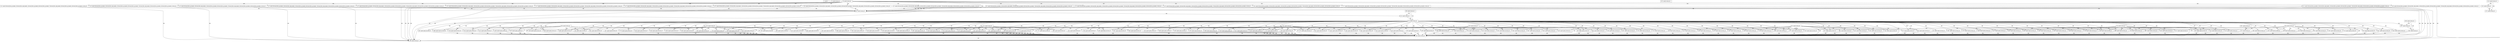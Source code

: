digraph G {
  "1: match () ...
" [shape=box, ];
  "72: match (event_id) ...
" [shape=box, ];
  "78: match (event_id) ...
" [shape=box, ];
  "97: match (forward_flow_ip_header_2,forward_flow_udp_header_1,forward_flow_ip_header_6,forward_flow_ip_header_7,forward_flow_udp_header_0,forward_flow_ip_header_4,forward_flow_ip_header_5,event_id) ...
" [
  shape=box, ];
  "102: match (forward_flow_ip_header_2,forward_flow_udp_header_1,forward_flow_ip_header_6,forward_flow_ip_header_7,forward_flow_udp_header_0,forward_flow_ip_header_4,forward_flow_ip_header_5,event_id) ...
" [
  shape=box, ];
  "107: match (forward_flow_ip_header_2,forward_flow_udp_header_1,forward_flow_ip_header_6,forward_flow_ip_header_7,forward_flow_udp_header_0,forward_flow_ip_header_4,forward_flow_ip_header_5,event_id) ...
" [
  shape=box, ];
  "112: match (forward_flow_ip_header_2,forward_flow_udp_header_1,forward_flow_ip_header_6,forward_flow_ip_header_7,forward_flow_udp_header_0,forward_flow_ip_header_4,forward_flow_ip_header_5,event_id) ...
" [
  shape=box, ];
  "117: match (forward_flow_ip_header_2,forward_flow_udp_header_1,forward_flow_ip_header_6,forward_flow_ip_header_7,forward_flow_udp_header_0,forward_flow_ip_header_4,forward_flow_ip_header_5,event_id) ...
" [
  shape=box, ];
  "122: match (forward_flow_ip_header_2,forward_flow_udp_header_1,forward_flow_ip_header_6,forward_flow_ip_header_7,forward_flow_udp_header_0,forward_flow_ip_header_4,forward_flow_ip_header_5,event_id) ...
" [
  shape=box, ];
  "127: match (forward_flow_ip_header_2,forward_flow_udp_header_1,forward_flow_ip_header_6,forward_flow_ip_header_7,forward_flow_udp_header_0,forward_flow_ip_header_4,forward_flow_ip_header_5,event_id) ...
" [
  shape=box, ];
  "132: match (forward_flow_ip_header_2,forward_flow_udp_header_1,forward_flow_ip_header_6,forward_flow_ip_header_7,forward_flow_udp_header_0,forward_flow_ip_header_4,forward_flow_ip_header_5,event_id) ...
" [
  shape=box, ];
  "137: match (forward_flow_ip_header_2,forward_flow_udp_header_1,forward_flow_ip_header_6,forward_flow_ip_header_7,forward_flow_udp_header_0,forward_flow_ip_header_4,forward_flow_ip_header_5,event_id) ...
" [
  shape=box, ];
  "142: match (forward_flow_ip_header_2,forward_flow_udp_header_1,forward_flow_ip_header_6,forward_flow_ip_header_7,forward_flow_udp_header_0,forward_flow_ip_header_4,forward_flow_ip_header_5,event_id) ...
" [
  shape=box, ];
  "147: match (forward_flow_ip_header_2,forward_flow_udp_header_1,forward_flow_ip_header_6,forward_flow_ip_header_7,forward_flow_udp_header_0,forward_flow_ip_header_4,forward_flow_ip_header_5,event_id) ...
" [
  shape=box, ];
  "152: match (forward_flow_ip_header_2,forward_flow_udp_header_1,forward_flow_ip_header_6,forward_flow_ip_header_7,forward_flow_udp_header_0,forward_flow_ip_header_4,forward_flow_ip_header_5,event_id) ...
" [
  shape=box, ];
  "157: match (forward_flow_ip_header_2,forward_flow_udp_header_1,forward_flow_ip_header_6,forward_flow_ip_header_7,forward_flow_udp_header_0,forward_flow_ip_header_4,forward_flow_ip_header_5,event_id) ...
" [
  shape=box, ];
  "162: match (forward_flow_ip_header_2,forward_flow_udp_header_1,forward_flow_ip_header_6,forward_flow_ip_header_7,forward_flow_udp_header_0,forward_flow_ip_header_4,forward_flow_ip_header_5,event_id) ...
" [
  shape=box, ];
  "167: match (forward_flow_ip_header_2,forward_flow_udp_header_1,forward_flow_ip_header_6,forward_flow_ip_header_7,forward_flow_udp_header_0,forward_flow_ip_header_4,forward_flow_ip_header_5,event_id) ...
" [
  shape=box, ];
  "172: match (forward_flow_ip_header_2,forward_flow_udp_header_1,forward_flow_ip_header_6,forward_flow_ip_header_7,forward_flow_udp_header_0,forward_flow_ip_header_4,forward_flow_ip_header_5,event_id) ...
" [
  shape=box, ];
  "177: match (forward_flow_ip_header_2,forward_flow_udp_header_1,forward_flow_ip_header_6,forward_flow_ip_header_7,forward_flow_udp_header_0,forward_flow_ip_header_4,forward_flow_ip_header_5,event_id) ...
" [
  shape=box, ];
  "182: match (forward_flow_ip_header_2,forward_flow_udp_header_1,forward_flow_ip_header_6,forward_flow_ip_header_7,forward_flow_udp_header_0,forward_flow_ip_header_4,forward_flow_ip_header_5,event_id) ...
" [
  shape=box, ];
  "189: match (event_id) ...
" [shape=box, ];
  "192: match (event_id) ...
" [shape=box, ];
  "213: match (event_id) ...
" [shape=box, ];
  "219: match (event_id) ...
" [shape=box, ];
  "226: match (event_id) ...
" [shape=box, ];
  "232: match (event_id) ...
" [shape=box, ];
  "239: match (event_id) ...
" [shape=box, ];
  "246: match (event_id) ...
" [shape=box, ];
  "253: match (event_id) ...
" [shape=box, ];
  "260: match (event_id) ...
" [shape=box, ];
  "267: match (event_id) ...
" [shape=box, ];
  "274: match (event_id) ...
" [shape=box, ];
  "282: match (path_id,event_id) ...
" [shape=box, ];
  "287: match (path_id,event_id) ...
" [shape=box, ];
  "293: match (path_id,event_id) ...
" [shape=box, ];
  "299: match (path_id,event_id) ...
" [shape=box, ];
  "305: match (path_id,event_id) ...
" [shape=box, ];
  "311: match (path_id,event_id) ...
" [shape=box, ];
  "317: match (path_id,event_id) ...
" [shape=box, ];
  "323: match (path_id,event_id) ...
" [shape=box, ];
  "329: match (path_id,event_id) ...
" [shape=box, ];
  "334: match (path_id,event_id) ...
" [shape=box, ];
  "340: match (path_id,event_id) ...
" [shape=box, ];
  "346: match (path_id,event_id) ...
" [shape=box, ];
  "352: match (path_id,event_id) ...
" [shape=box, ];
  "358: match (path_id,event_id) ...
" [shape=box, ];
  "364: match (path_id,event_id) ...
" [shape=box, ];
  "370: match (path_id,event_id) ...
" [shape=box, ];
  "376: match (path_id,event_id) ...
" [shape=box, ];
  "381: match (path_id,event_id) ...
" [shape=box, ];
  "387: match (path_id,event_id) ...
" [shape=box, ];
  "393: match (path_id,event_id) ...
" [shape=box, ];
  "399: match (path_id,event_id) ...
" [shape=box, ];
  "405: match (path_id,event_id) ...
" [shape=box, ];
  "411: match (path_id,event_id) ...
" [shape=box, ];
  "417: match (path_id,event_id) ...
" [shape=box, ];
  "423: match (path_id,event_id) ...
" [shape=box, ];
  "428: match (path_id,event_id) ...
" [shape=box, ];
  "434: match (path_id,event_id) ...
" [shape=box, ];
  "440: match (path_id,event_id) ...
" [shape=box, ];
  "446: match (path_id,event_id) ...
" [shape=box, ];
  "452: match (path_id,event_id) ...
" [shape=box, ];
  "458: match (path_id,event_id) ...
" [shape=box, ];
  "464: match (path_id,event_id) ...
" [shape=box, ];
  "470: match (path_id,event_id) ...
" [shape=box, ];
  "475: match (path_id,event_id) ...
" [shape=box, ];
  "481: match (path_id,event_id) ...
" [shape=box, ];
  "487: match (path_id,event_id) ...
" [shape=box, ];
  "493: match (path_id,event_id) ...
" [shape=box, ];
  "499: match (path_id,event_id) ...
" [shape=box, ];
  "505: match (path_id,event_id) ...
" [shape=box, ];
  "511: match (path_id,event_id) ...
" [shape=box, ];
  "517: match (path_id,event_id) ...
" [shape=box, ];
  "522: match (path_id,event_id) ...
" [shape=box, ];
  "528: match (path_id,event_id) ...
" [shape=box, ];
  "534: match (path_id,event_id) ...
" [shape=box, ];
  "540: match (path_id,event_id) ...
" [shape=box, ];
  "546: match (path_id,event_id) ...
" [shape=box, ];
  "552: match (path_id,event_id) ...
" [shape=box, ];
  "558: match (path_id,event_id) ...
" [shape=box, ];
  "564: match (path_id,event_id) ...
" [shape=box, ];
  "569: match (path_id,event_id) ...
" [shape=box, ];
  "575: match (path_id,event_id) ...
" [shape=box, ];
  "581: match (path_id,event_id) ...
" [shape=box, ];
  "587: match (path_id,event_id) ...
" [shape=box, ];
  "593: match (path_id,event_id) ...
" [shape=box, ];
  "599: match (path_id,event_id) ...
" [shape=box, ];
  "605: match (path_id,event_id) ...
" [shape=box, ];
  "611: match (path_id,event_id) ...
" [shape=box, ];
  "616: match (path_id,event_id) ...
" [shape=box, ];
  "622: match (path_id,event_id) ...
" [shape=box, ];
  "628: match (path_id,event_id) ...
" [shape=box, ];
  "634: match (path_id,event_id) ...
" [shape=box, ];
  "640: match (path_id,event_id) ...
" [shape=box, ];
  "646: match (path_id,event_id) ...
" [shape=box, ];
  "652: match (path_id,event_id) ...
" [shape=box, ];
  "658: match (path_id,event_id) ...
" [shape=box, ];
  "663: match (path_id,event_id) ...
" [shape=box, ];
  "669: match (path_id,event_id) ...
" [shape=box, ];
  "675: match (path_id,event_id) ...
" [shape=box, ];
  "681: match (path_id,event_id) ...
" [shape=box, ];
  "687: match (path_id,event_id) ...
" [shape=box, ];
  "693: match (path_id,event_id) ...
" [shape=box, ];
  "699: match (path_id,event_id) ...
" [shape=box, ];
  "705: match (path_id,event_id) ...
" [shape=box, ];
  "710: match (path_id,event_id) ...
" [shape=box, ];
  "716: match (path_id,event_id) ...
" [shape=box, ];
  "722: match (path_id,event_id) ...
" [shape=box, ];
  "728: match (path_id,event_id) ...
" [shape=box, ];
  "734: match (path_id,event_id) ...
" [shape=box, ];
  "740: match (path_id,event_id) ...
" [shape=box, ];
  "746: match (path_id,event_id) ...
" [shape=box, ];
  "752: match (path_id,event_id) ...
" [shape=box, ];
  "757: match (path_id,event_id) ...
" [shape=box, ];
  "763: match (path_id,event_id) ...
" [shape=box, ];
  "769: match (path_id,event_id) ...
" [shape=box, ];
  "775: match (path_id,event_id) ...
" [shape=box, ];
  "781: match (path_id,event_id) ...
" [shape=box, ];
  "787: match (path_id,event_id) ...
" [shape=box, ];
  "793: match (path_id,event_id) ...
" [shape=box, ];
  "799: match (path_id,event_id) ...
" [shape=box, ];
  "804: match (path_id,event_id) ...
" [shape=box, ];
  "810: match (path_id,event_id) ...
" [shape=box, ];
  "816: match (path_id,event_id) ...
" [shape=box, ];
  "822: match (path_id,event_id) ...
" [shape=box, ];
  "828: match (path_id,event_id) ...
" [shape=box, ];
  "834: match (path_id,event_id) ...
" [shape=box, ];
  "840: match (path_id,event_id) ...
" [shape=box, ];
  "846: match (path_id,event_id) ...
" [shape=box, ];
  "851: match (path_id,event_id) ...
" [shape=box, ];
  "857: match (path_id,event_id) ...
" [shape=box, ];
  "863: match (path_id,event_id) ...
" [shape=box, ];
  "869: match (path_id,event_id) ...
" [shape=box, ];
  "875: match (path_id,event_id) ...
" [shape=box, ];
  "881: match (path_id,event_id) ...
" [shape=box, ];
  "887: match (path_id,event_id) ...
" [shape=box, ];
  "893: match (path_id,event_id) ...
" [shape=box, ];
  "898: match (path_id,event_id) ...
" [shape=box, ];
  "904: match (path_id,event_id) ...
" [shape=box, ];
  "910: match (path_id,event_id) ...
" [shape=box, ];
  "916: match (path_id,event_id) ...
" [shape=box, ];
  "922: match (path_id,event_id) ...
" [shape=box, ];
  "928: match (path_id,event_id) ...
" [shape=box, ];
  "934: match (path_id,event_id) ...
" [shape=box, ];
  "940: match (path_id,event_id) ...
" [shape=box, ];
  "945: match (path_id,event_id) ...
" [shape=box, ];
  "951: match (path_id,event_id) ...
" [shape=box, ];
  "957: match (path_id,event_id) ...
" [shape=box, ];
  "963: match (path_id,event_id) ...
" [shape=box, ];
  "969: match (path_id,event_id) ...
" [shape=box, ];
  "975: match (path_id,event_id) ...
" [shape=box, ];
  "981: match (path_id,event_id) ...
" [shape=box, ];
  "987: match (path_id,event_id) ...
" [shape=box, ];
  "992: match (path_id,event_id) ...
" [shape=box, ];
  "998: match (path_id,event_id) ...
" [shape=box, ];
  "1004: match (path_id,event_id) ...
" [shape=box, ];
  "1010: match (path_id,event_id) ...
" [shape=box, ];
  "1016: match (path_id,event_id) ...
" [shape=box, ];
  "1022: match (path_id,event_id) ...
" [shape=box, ];
  "1028: match (path_id,event_id) ...
" [shape=box, ];
  "1036: match (event_id) ...
" [shape=box, ];
  "1057: match (event_id) ...
" [shape=box, ];
  "1062: match (event_id) ...
" [shape=box, ];
  "1067: match (event_id) ...
" [shape=box, ];
  "1073: match (event_id) ...
" [shape=box, ];
  "1075: match (event_id) ...
" [shape=box, ];
  "1168: match (event_id) ...
" [shape=box, ];
  "1209: match (event_id) ...
" [shape=box, ];
  "1213: match (event_id) ...
" [shape=box, ];
  "1232: match (event_id) ...
" [shape=box, ];
  "1272: match (event_id) ...
" [shape=box, ];
  
  
  "78: match (event_id) ...
" -> "97: match (forward_flow_ip_header_2,forward_flow_udp_header_1,forward_flow_ip_header_6,forward_flow_ip_header_7,forward_flow_udp_header_0,forward_flow_ip_header_4,forward_flow_ip_header_5,event_id) ...
" [
  label="WW", ];
  "78: match (event_id) ...
" -> "102: match (forward_flow_ip_header_2,forward_flow_udp_header_1,forward_flow_ip_header_6,forward_flow_ip_header_7,forward_flow_udp_header_0,forward_flow_ip_header_4,forward_flow_ip_header_5,event_id) ...
" [
  label="WW", ];
  "78: match (event_id) ...
" -> "107: match (forward_flow_ip_header_2,forward_flow_udp_header_1,forward_flow_ip_header_6,forward_flow_ip_header_7,forward_flow_udp_header_0,forward_flow_ip_header_4,forward_flow_ip_header_5,event_id) ...
" [
  label="WW", ];
  "78: match (event_id) ...
" -> "112: match (forward_flow_ip_header_2,forward_flow_udp_header_1,forward_flow_ip_header_6,forward_flow_ip_header_7,forward_flow_udp_header_0,forward_flow_ip_header_4,forward_flow_ip_header_5,event_id) ...
" [
  label="WW", ];
  "78: match (event_id) ...
" -> "117: match (forward_flow_ip_header_2,forward_flow_udp_header_1,forward_flow_ip_header_6,forward_flow_ip_header_7,forward_flow_udp_header_0,forward_flow_ip_header_4,forward_flow_ip_header_5,event_id) ...
" [
  label="WW", ];
  "78: match (event_id) ...
" -> "122: match (forward_flow_ip_header_2,forward_flow_udp_header_1,forward_flow_ip_header_6,forward_flow_ip_header_7,forward_flow_udp_header_0,forward_flow_ip_header_4,forward_flow_ip_header_5,event_id) ...
" [
  label="WW", ];
  "78: match (event_id) ...
" -> "127: match (forward_flow_ip_header_2,forward_flow_udp_header_1,forward_flow_ip_header_6,forward_flow_ip_header_7,forward_flow_udp_header_0,forward_flow_ip_header_4,forward_flow_ip_header_5,event_id) ...
" [
  label="WW", ];
  "78: match (event_id) ...
" -> "132: match (forward_flow_ip_header_2,forward_flow_udp_header_1,forward_flow_ip_header_6,forward_flow_ip_header_7,forward_flow_udp_header_0,forward_flow_ip_header_4,forward_flow_ip_header_5,event_id) ...
" [
  label="WW", ];
  "78: match (event_id) ...
" -> "137: match (forward_flow_ip_header_2,forward_flow_udp_header_1,forward_flow_ip_header_6,forward_flow_ip_header_7,forward_flow_udp_header_0,forward_flow_ip_header_4,forward_flow_ip_header_5,event_id) ...
" [
  label="WW", ];
  "78: match (event_id) ...
" -> "142: match (forward_flow_ip_header_2,forward_flow_udp_header_1,forward_flow_ip_header_6,forward_flow_ip_header_7,forward_flow_udp_header_0,forward_flow_ip_header_4,forward_flow_ip_header_5,event_id) ...
" [
  label="WW", ];
  "78: match (event_id) ...
" -> "147: match (forward_flow_ip_header_2,forward_flow_udp_header_1,forward_flow_ip_header_6,forward_flow_ip_header_7,forward_flow_udp_header_0,forward_flow_ip_header_4,forward_flow_ip_header_5,event_id) ...
" [
  label="WW", ];
  "78: match (event_id) ...
" -> "152: match (forward_flow_ip_header_2,forward_flow_udp_header_1,forward_flow_ip_header_6,forward_flow_ip_header_7,forward_flow_udp_header_0,forward_flow_ip_header_4,forward_flow_ip_header_5,event_id) ...
" [
  label="WW", ];
  "78: match (event_id) ...
" -> "157: match (forward_flow_ip_header_2,forward_flow_udp_header_1,forward_flow_ip_header_6,forward_flow_ip_header_7,forward_flow_udp_header_0,forward_flow_ip_header_4,forward_flow_ip_header_5,event_id) ...
" [
  label="WW", ];
  "78: match (event_id) ...
" -> "162: match (forward_flow_ip_header_2,forward_flow_udp_header_1,forward_flow_ip_header_6,forward_flow_ip_header_7,forward_flow_udp_header_0,forward_flow_ip_header_4,forward_flow_ip_header_5,event_id) ...
" [
  label="WW", ];
  "78: match (event_id) ...
" -> "167: match (forward_flow_ip_header_2,forward_flow_udp_header_1,forward_flow_ip_header_6,forward_flow_ip_header_7,forward_flow_udp_header_0,forward_flow_ip_header_4,forward_flow_ip_header_5,event_id) ...
" [
  label="WW", ];
  "78: match (event_id) ...
" -> "172: match (forward_flow_ip_header_2,forward_flow_udp_header_1,forward_flow_ip_header_6,forward_flow_ip_header_7,forward_flow_udp_header_0,forward_flow_ip_header_4,forward_flow_ip_header_5,event_id) ...
" [
  label="WW", ];
  "78: match (event_id) ...
" -> "177: match (forward_flow_ip_header_2,forward_flow_udp_header_1,forward_flow_ip_header_6,forward_flow_ip_header_7,forward_flow_udp_header_0,forward_flow_ip_header_4,forward_flow_ip_header_5,event_id) ...
" [
  label="WW", ];
  "78: match (event_id) ...
" -> "182: match (forward_flow_ip_header_2,forward_flow_udp_header_1,forward_flow_ip_header_6,forward_flow_ip_header_7,forward_flow_udp_header_0,forward_flow_ip_header_4,forward_flow_ip_header_5,event_id) ...
" [
  label="WW", ];
  "78: match (event_id) ...
" -> "192: match (event_id) ...
" [label="WR", ];
  "97: match (forward_flow_ip_header_2,forward_flow_udp_header_1,forward_flow_ip_header_6,forward_flow_ip_header_7,forward_flow_udp_header_0,forward_flow_ip_header_4,forward_flow_ip_header_5,event_id) ...
" -> "192: match (event_id) ...
" [
  label="WR", ];
  "97: match (forward_flow_ip_header_2,forward_flow_udp_header_1,forward_flow_ip_header_6,forward_flow_ip_header_7,forward_flow_udp_header_0,forward_flow_ip_header_4,forward_flow_ip_header_5,event_id) ...
" -> "1209: match (event_id) ...
" [
  label="RW", ];
  "102: match (forward_flow_ip_header_2,forward_flow_udp_header_1,forward_flow_ip_header_6,forward_flow_ip_header_7,forward_flow_udp_header_0,forward_flow_ip_header_4,forward_flow_ip_header_5,event_id) ...
" -> "192: match (event_id) ...
" [
  label="WR", ];
  "102: match (forward_flow_ip_header_2,forward_flow_udp_header_1,forward_flow_ip_header_6,forward_flow_ip_header_7,forward_flow_udp_header_0,forward_flow_ip_header_4,forward_flow_ip_header_5,event_id) ...
" -> "1209: match (event_id) ...
" [
  label="RW", ];
  "107: match (forward_flow_ip_header_2,forward_flow_udp_header_1,forward_flow_ip_header_6,forward_flow_ip_header_7,forward_flow_udp_header_0,forward_flow_ip_header_4,forward_flow_ip_header_5,event_id) ...
" -> "192: match (event_id) ...
" [
  label="WR", ];
  "107: match (forward_flow_ip_header_2,forward_flow_udp_header_1,forward_flow_ip_header_6,forward_flow_ip_header_7,forward_flow_udp_header_0,forward_flow_ip_header_4,forward_flow_ip_header_5,event_id) ...
" -> "1209: match (event_id) ...
" [
  label="RW", ];
  "112: match (forward_flow_ip_header_2,forward_flow_udp_header_1,forward_flow_ip_header_6,forward_flow_ip_header_7,forward_flow_udp_header_0,forward_flow_ip_header_4,forward_flow_ip_header_5,event_id) ...
" -> "192: match (event_id) ...
" [
  label="WR", ];
  "112: match (forward_flow_ip_header_2,forward_flow_udp_header_1,forward_flow_ip_header_6,forward_flow_ip_header_7,forward_flow_udp_header_0,forward_flow_ip_header_4,forward_flow_ip_header_5,event_id) ...
" -> "1209: match (event_id) ...
" [
  label="RW", ];
  "117: match (forward_flow_ip_header_2,forward_flow_udp_header_1,forward_flow_ip_header_6,forward_flow_ip_header_7,forward_flow_udp_header_0,forward_flow_ip_header_4,forward_flow_ip_header_5,event_id) ...
" -> "192: match (event_id) ...
" [
  label="WR", ];
  "117: match (forward_flow_ip_header_2,forward_flow_udp_header_1,forward_flow_ip_header_6,forward_flow_ip_header_7,forward_flow_udp_header_0,forward_flow_ip_header_4,forward_flow_ip_header_5,event_id) ...
" -> "1209: match (event_id) ...
" [
  label="RW", ];
  "122: match (forward_flow_ip_header_2,forward_flow_udp_header_1,forward_flow_ip_header_6,forward_flow_ip_header_7,forward_flow_udp_header_0,forward_flow_ip_header_4,forward_flow_ip_header_5,event_id) ...
" -> "192: match (event_id) ...
" [
  label="WR", ];
  "122: match (forward_flow_ip_header_2,forward_flow_udp_header_1,forward_flow_ip_header_6,forward_flow_ip_header_7,forward_flow_udp_header_0,forward_flow_ip_header_4,forward_flow_ip_header_5,event_id) ...
" -> "1209: match (event_id) ...
" [
  label="RW", ];
  "127: match (forward_flow_ip_header_2,forward_flow_udp_header_1,forward_flow_ip_header_6,forward_flow_ip_header_7,forward_flow_udp_header_0,forward_flow_ip_header_4,forward_flow_ip_header_5,event_id) ...
" -> "192: match (event_id) ...
" [
  label="WR", ];
  "127: match (forward_flow_ip_header_2,forward_flow_udp_header_1,forward_flow_ip_header_6,forward_flow_ip_header_7,forward_flow_udp_header_0,forward_flow_ip_header_4,forward_flow_ip_header_5,event_id) ...
" -> "1209: match (event_id) ...
" [
  label="RW", ];
  "132: match (forward_flow_ip_header_2,forward_flow_udp_header_1,forward_flow_ip_header_6,forward_flow_ip_header_7,forward_flow_udp_header_0,forward_flow_ip_header_4,forward_flow_ip_header_5,event_id) ...
" -> "192: match (event_id) ...
" [
  label="WR", ];
  "132: match (forward_flow_ip_header_2,forward_flow_udp_header_1,forward_flow_ip_header_6,forward_flow_ip_header_7,forward_flow_udp_header_0,forward_flow_ip_header_4,forward_flow_ip_header_5,event_id) ...
" -> "1209: match (event_id) ...
" [
  label="RW", ];
  "137: match (forward_flow_ip_header_2,forward_flow_udp_header_1,forward_flow_ip_header_6,forward_flow_ip_header_7,forward_flow_udp_header_0,forward_flow_ip_header_4,forward_flow_ip_header_5,event_id) ...
" -> "192: match (event_id) ...
" [
  label="WR", ];
  "137: match (forward_flow_ip_header_2,forward_flow_udp_header_1,forward_flow_ip_header_6,forward_flow_ip_header_7,forward_flow_udp_header_0,forward_flow_ip_header_4,forward_flow_ip_header_5,event_id) ...
" -> "1209: match (event_id) ...
" [
  label="RW", ];
  "142: match (forward_flow_ip_header_2,forward_flow_udp_header_1,forward_flow_ip_header_6,forward_flow_ip_header_7,forward_flow_udp_header_0,forward_flow_ip_header_4,forward_flow_ip_header_5,event_id) ...
" -> "192: match (event_id) ...
" [
  label="WR", ];
  "142: match (forward_flow_ip_header_2,forward_flow_udp_header_1,forward_flow_ip_header_6,forward_flow_ip_header_7,forward_flow_udp_header_0,forward_flow_ip_header_4,forward_flow_ip_header_5,event_id) ...
" -> "1209: match (event_id) ...
" [
  label="RW", ];
  "147: match (forward_flow_ip_header_2,forward_flow_udp_header_1,forward_flow_ip_header_6,forward_flow_ip_header_7,forward_flow_udp_header_0,forward_flow_ip_header_4,forward_flow_ip_header_5,event_id) ...
" -> "192: match (event_id) ...
" [
  label="WR", ];
  "147: match (forward_flow_ip_header_2,forward_flow_udp_header_1,forward_flow_ip_header_6,forward_flow_ip_header_7,forward_flow_udp_header_0,forward_flow_ip_header_4,forward_flow_ip_header_5,event_id) ...
" -> "1209: match (event_id) ...
" [
  label="RW", ];
  "152: match (forward_flow_ip_header_2,forward_flow_udp_header_1,forward_flow_ip_header_6,forward_flow_ip_header_7,forward_flow_udp_header_0,forward_flow_ip_header_4,forward_flow_ip_header_5,event_id) ...
" -> "192: match (event_id) ...
" [
  label="WR", ];
  "152: match (forward_flow_ip_header_2,forward_flow_udp_header_1,forward_flow_ip_header_6,forward_flow_ip_header_7,forward_flow_udp_header_0,forward_flow_ip_header_4,forward_flow_ip_header_5,event_id) ...
" -> "1209: match (event_id) ...
" [
  label="RW", ];
  "157: match (forward_flow_ip_header_2,forward_flow_udp_header_1,forward_flow_ip_header_6,forward_flow_ip_header_7,forward_flow_udp_header_0,forward_flow_ip_header_4,forward_flow_ip_header_5,event_id) ...
" -> "192: match (event_id) ...
" [
  label="WR", ];
  "157: match (forward_flow_ip_header_2,forward_flow_udp_header_1,forward_flow_ip_header_6,forward_flow_ip_header_7,forward_flow_udp_header_0,forward_flow_ip_header_4,forward_flow_ip_header_5,event_id) ...
" -> "1209: match (event_id) ...
" [
  label="RW", ];
  "162: match (forward_flow_ip_header_2,forward_flow_udp_header_1,forward_flow_ip_header_6,forward_flow_ip_header_7,forward_flow_udp_header_0,forward_flow_ip_header_4,forward_flow_ip_header_5,event_id) ...
" -> "192: match (event_id) ...
" [
  label="WR", ];
  "162: match (forward_flow_ip_header_2,forward_flow_udp_header_1,forward_flow_ip_header_6,forward_flow_ip_header_7,forward_flow_udp_header_0,forward_flow_ip_header_4,forward_flow_ip_header_5,event_id) ...
" -> "1209: match (event_id) ...
" [
  label="RW", ];
  "167: match (forward_flow_ip_header_2,forward_flow_udp_header_1,forward_flow_ip_header_6,forward_flow_ip_header_7,forward_flow_udp_header_0,forward_flow_ip_header_4,forward_flow_ip_header_5,event_id) ...
" -> "192: match (event_id) ...
" [
  label="WR", ];
  "167: match (forward_flow_ip_header_2,forward_flow_udp_header_1,forward_flow_ip_header_6,forward_flow_ip_header_7,forward_flow_udp_header_0,forward_flow_ip_header_4,forward_flow_ip_header_5,event_id) ...
" -> "1209: match (event_id) ...
" [
  label="RW", ];
  "172: match (forward_flow_ip_header_2,forward_flow_udp_header_1,forward_flow_ip_header_6,forward_flow_ip_header_7,forward_flow_udp_header_0,forward_flow_ip_header_4,forward_flow_ip_header_5,event_id) ...
" -> "192: match (event_id) ...
" [
  label="WR", ];
  "172: match (forward_flow_ip_header_2,forward_flow_udp_header_1,forward_flow_ip_header_6,forward_flow_ip_header_7,forward_flow_udp_header_0,forward_flow_ip_header_4,forward_flow_ip_header_5,event_id) ...
" -> "1209: match (event_id) ...
" [
  label="RW", ];
  "177: match (forward_flow_ip_header_2,forward_flow_udp_header_1,forward_flow_ip_header_6,forward_flow_ip_header_7,forward_flow_udp_header_0,forward_flow_ip_header_4,forward_flow_ip_header_5,event_id) ...
" -> "192: match (event_id) ...
" [
  label="WR", ];
  "177: match (forward_flow_ip_header_2,forward_flow_udp_header_1,forward_flow_ip_header_6,forward_flow_ip_header_7,forward_flow_udp_header_0,forward_flow_ip_header_4,forward_flow_ip_header_5,event_id) ...
" -> "1209: match (event_id) ...
" [
  label="RW", ];
  "182: match (forward_flow_ip_header_2,forward_flow_udp_header_1,forward_flow_ip_header_6,forward_flow_ip_header_7,forward_flow_udp_header_0,forward_flow_ip_header_4,forward_flow_ip_header_5,event_id) ...
" -> "192: match (event_id) ...
" [
  label="WR", ];
  "182: match (forward_flow_ip_header_2,forward_flow_udp_header_1,forward_flow_ip_header_6,forward_flow_ip_header_7,forward_flow_udp_header_0,forward_flow_ip_header_4,forward_flow_ip_header_5,event_id) ...
" -> "1209: match (event_id) ...
" [
  label="RW", ];
  "189: match (event_id) ...
" -> "213: match (event_id) ...
" [label="WW", ];
  "189: match (event_id) ...
" -> "219: match (event_id) ...
" [label="WR", ];
  "192: match (event_id) ...
" -> "213: match (event_id) ...
" [label="WR", ];
  "213: match (event_id) ...
" -> "219: match (event_id) ...
" [label="WR", ];
  "219: match (event_id) ...
" -> "282: match (path_id,event_id) ...
" [
  label="WR", ];
  "219: match (event_id) ...
" -> "287: match (path_id,event_id) ...
" [
  label="WR", ];
  "219: match (event_id) ...
" -> "293: match (path_id,event_id) ...
" [
  label="WR", ];
  "219: match (event_id) ...
" -> "299: match (path_id,event_id) ...
" [
  label="WR", ];
  "219: match (event_id) ...
" -> "305: match (path_id,event_id) ...
" [
  label="WR", ];
  "219: match (event_id) ...
" -> "311: match (path_id,event_id) ...
" [
  label="WR", ];
  "219: match (event_id) ...
" -> "317: match (path_id,event_id) ...
" [
  label="WR", ];
  "219: match (event_id) ...
" -> "323: match (path_id,event_id) ...
" [
  label="WR", ];
  "219: match (event_id) ...
" -> "329: match (path_id,event_id) ...
" [
  label="WR", ];
  "219: match (event_id) ...
" -> "334: match (path_id,event_id) ...
" [
  label="WR", ];
  "219: match (event_id) ...
" -> "340: match (path_id,event_id) ...
" [
  label="WR", ];
  "219: match (event_id) ...
" -> "346: match (path_id,event_id) ...
" [
  label="WR", ];
  "219: match (event_id) ...
" -> "352: match (path_id,event_id) ...
" [
  label="WR", ];
  "219: match (event_id) ...
" -> "358: match (path_id,event_id) ...
" [
  label="WR", ];
  "219: match (event_id) ...
" -> "364: match (path_id,event_id) ...
" [
  label="WR", ];
  "219: match (event_id) ...
" -> "370: match (path_id,event_id) ...
" [
  label="WR", ];
  "219: match (event_id) ...
" -> "376: match (path_id,event_id) ...
" [
  label="WR", ];
  "219: match (event_id) ...
" -> "381: match (path_id,event_id) ...
" [
  label="WR", ];
  "219: match (event_id) ...
" -> "387: match (path_id,event_id) ...
" [
  label="WR", ];
  "219: match (event_id) ...
" -> "393: match (path_id,event_id) ...
" [
  label="WR", ];
  "219: match (event_id) ...
" -> "399: match (path_id,event_id) ...
" [
  label="WR", ];
  "219: match (event_id) ...
" -> "405: match (path_id,event_id) ...
" [
  label="WR", ];
  "219: match (event_id) ...
" -> "411: match (path_id,event_id) ...
" [
  label="WR", ];
  "219: match (event_id) ...
" -> "417: match (path_id,event_id) ...
" [
  label="WR", ];
  "219: match (event_id) ...
" -> "423: match (path_id,event_id) ...
" [
  label="WR", ];
  "219: match (event_id) ...
" -> "428: match (path_id,event_id) ...
" [
  label="WR", ];
  "219: match (event_id) ...
" -> "434: match (path_id,event_id) ...
" [
  label="WR", ];
  "219: match (event_id) ...
" -> "440: match (path_id,event_id) ...
" [
  label="WR", ];
  "219: match (event_id) ...
" -> "446: match (path_id,event_id) ...
" [
  label="WR", ];
  "219: match (event_id) ...
" -> "452: match (path_id,event_id) ...
" [
  label="WR", ];
  "219: match (event_id) ...
" -> "458: match (path_id,event_id) ...
" [
  label="WR", ];
  "219: match (event_id) ...
" -> "464: match (path_id,event_id) ...
" [
  label="WR", ];
  "219: match (event_id) ...
" -> "470: match (path_id,event_id) ...
" [
  label="WR", ];
  "219: match (event_id) ...
" -> "475: match (path_id,event_id) ...
" [
  label="WR", ];
  "219: match (event_id) ...
" -> "481: match (path_id,event_id) ...
" [
  label="WR", ];
  "219: match (event_id) ...
" -> "487: match (path_id,event_id) ...
" [
  label="WR", ];
  "219: match (event_id) ...
" -> "493: match (path_id,event_id) ...
" [
  label="WR", ];
  "219: match (event_id) ...
" -> "499: match (path_id,event_id) ...
" [
  label="WR", ];
  "219: match (event_id) ...
" -> "505: match (path_id,event_id) ...
" [
  label="WR", ];
  "219: match (event_id) ...
" -> "511: match (path_id,event_id) ...
" [
  label="WR", ];
  "219: match (event_id) ...
" -> "517: match (path_id,event_id) ...
" [
  label="WR", ];
  "219: match (event_id) ...
" -> "522: match (path_id,event_id) ...
" [
  label="WR", ];
  "219: match (event_id) ...
" -> "528: match (path_id,event_id) ...
" [
  label="WR", ];
  "219: match (event_id) ...
" -> "534: match (path_id,event_id) ...
" [
  label="WR", ];
  "219: match (event_id) ...
" -> "540: match (path_id,event_id) ...
" [
  label="WR", ];
  "219: match (event_id) ...
" -> "546: match (path_id,event_id) ...
" [
  label="WR", ];
  "219: match (event_id) ...
" -> "552: match (path_id,event_id) ...
" [
  label="WR", ];
  "219: match (event_id) ...
" -> "558: match (path_id,event_id) ...
" [
  label="WR", ];
  "219: match (event_id) ...
" -> "564: match (path_id,event_id) ...
" [
  label="WR", ];
  "219: match (event_id) ...
" -> "569: match (path_id,event_id) ...
" [
  label="WR", ];
  "219: match (event_id) ...
" -> "575: match (path_id,event_id) ...
" [
  label="WR", ];
  "219: match (event_id) ...
" -> "581: match (path_id,event_id) ...
" [
  label="WR", ];
  "219: match (event_id) ...
" -> "587: match (path_id,event_id) ...
" [
  label="WR", ];
  "219: match (event_id) ...
" -> "593: match (path_id,event_id) ...
" [
  label="WR", ];
  "219: match (event_id) ...
" -> "599: match (path_id,event_id) ...
" [
  label="WR", ];
  "219: match (event_id) ...
" -> "605: match (path_id,event_id) ...
" [
  label="WR", ];
  "219: match (event_id) ...
" -> "611: match (path_id,event_id) ...
" [
  label="WR", ];
  "219: match (event_id) ...
" -> "616: match (path_id,event_id) ...
" [
  label="WR", ];
  "219: match (event_id) ...
" -> "622: match (path_id,event_id) ...
" [
  label="WR", ];
  "219: match (event_id) ...
" -> "628: match (path_id,event_id) ...
" [
  label="WR", ];
  "219: match (event_id) ...
" -> "634: match (path_id,event_id) ...
" [
  label="WR", ];
  "219: match (event_id) ...
" -> "640: match (path_id,event_id) ...
" [
  label="WR", ];
  "219: match (event_id) ...
" -> "646: match (path_id,event_id) ...
" [
  label="WR", ];
  "219: match (event_id) ...
" -> "652: match (path_id,event_id) ...
" [
  label="WR", ];
  "219: match (event_id) ...
" -> "658: match (path_id,event_id) ...
" [
  label="WR", ];
  "219: match (event_id) ...
" -> "663: match (path_id,event_id) ...
" [
  label="WR", ];
  "219: match (event_id) ...
" -> "669: match (path_id,event_id) ...
" [
  label="WR", ];
  "219: match (event_id) ...
" -> "675: match (path_id,event_id) ...
" [
  label="WR", ];
  "219: match (event_id) ...
" -> "681: match (path_id,event_id) ...
" [
  label="WR", ];
  "219: match (event_id) ...
" -> "687: match (path_id,event_id) ...
" [
  label="WR", ];
  "219: match (event_id) ...
" -> "693: match (path_id,event_id) ...
" [
  label="WR", ];
  "219: match (event_id) ...
" -> "699: match (path_id,event_id) ...
" [
  label="WR", ];
  "219: match (event_id) ...
" -> "705: match (path_id,event_id) ...
" [
  label="WR", ];
  "219: match (event_id) ...
" -> "710: match (path_id,event_id) ...
" [
  label="WR", ];
  "219: match (event_id) ...
" -> "716: match (path_id,event_id) ...
" [
  label="WR", ];
  "219: match (event_id) ...
" -> "722: match (path_id,event_id) ...
" [
  label="WR", ];
  "219: match (event_id) ...
" -> "728: match (path_id,event_id) ...
" [
  label="WR", ];
  "219: match (event_id) ...
" -> "734: match (path_id,event_id) ...
" [
  label="WR", ];
  "219: match (event_id) ...
" -> "740: match (path_id,event_id) ...
" [
  label="WR", ];
  "219: match (event_id) ...
" -> "746: match (path_id,event_id) ...
" [
  label="WR", ];
  "219: match (event_id) ...
" -> "752: match (path_id,event_id) ...
" [
  label="WR", ];
  "219: match (event_id) ...
" -> "757: match (path_id,event_id) ...
" [
  label="WR", ];
  "219: match (event_id) ...
" -> "763: match (path_id,event_id) ...
" [
  label="WR", ];
  "219: match (event_id) ...
" -> "769: match (path_id,event_id) ...
" [
  label="WR", ];
  "219: match (event_id) ...
" -> "775: match (path_id,event_id) ...
" [
  label="WR", ];
  "219: match (event_id) ...
" -> "781: match (path_id,event_id) ...
" [
  label="WR", ];
  "219: match (event_id) ...
" -> "787: match (path_id,event_id) ...
" [
  label="WR", ];
  "219: match (event_id) ...
" -> "793: match (path_id,event_id) ...
" [
  label="WR", ];
  "219: match (event_id) ...
" -> "799: match (path_id,event_id) ...
" [
  label="WR", ];
  "219: match (event_id) ...
" -> "804: match (path_id,event_id) ...
" [
  label="WR", ];
  "219: match (event_id) ...
" -> "810: match (path_id,event_id) ...
" [
  label="WR", ];
  "219: match (event_id) ...
" -> "816: match (path_id,event_id) ...
" [
  label="WR", ];
  "219: match (event_id) ...
" -> "822: match (path_id,event_id) ...
" [
  label="WR", ];
  "219: match (event_id) ...
" -> "828: match (path_id,event_id) ...
" [
  label="WR", ];
  "219: match (event_id) ...
" -> "834: match (path_id,event_id) ...
" [
  label="WR", ];
  "219: match (event_id) ...
" -> "840: match (path_id,event_id) ...
" [
  label="WR", ];
  "219: match (event_id) ...
" -> "846: match (path_id,event_id) ...
" [
  label="WR", ];
  "219: match (event_id) ...
" -> "851: match (path_id,event_id) ...
" [
  label="WR", ];
  "219: match (event_id) ...
" -> "857: match (path_id,event_id) ...
" [
  label="WR", ];
  "219: match (event_id) ...
" -> "863: match (path_id,event_id) ...
" [
  label="WR", ];
  "219: match (event_id) ...
" -> "869: match (path_id,event_id) ...
" [
  label="WR", ];
  "219: match (event_id) ...
" -> "875: match (path_id,event_id) ...
" [
  label="WR", ];
  "219: match (event_id) ...
" -> "881: match (path_id,event_id) ...
" [
  label="WR", ];
  "219: match (event_id) ...
" -> "887: match (path_id,event_id) ...
" [
  label="WR", ];
  "219: match (event_id) ...
" -> "893: match (path_id,event_id) ...
" [
  label="WR", ];
  "219: match (event_id) ...
" -> "898: match (path_id,event_id) ...
" [
  label="WR", ];
  "219: match (event_id) ...
" -> "904: match (path_id,event_id) ...
" [
  label="WR", ];
  "219: match (event_id) ...
" -> "910: match (path_id,event_id) ...
" [
  label="WR", ];
  "219: match (event_id) ...
" -> "916: match (path_id,event_id) ...
" [
  label="WR", ];
  "219: match (event_id) ...
" -> "922: match (path_id,event_id) ...
" [
  label="WR", ];
  "219: match (event_id) ...
" -> "928: match (path_id,event_id) ...
" [
  label="WR", ];
  "219: match (event_id) ...
" -> "934: match (path_id,event_id) ...
" [
  label="WR", ];
  "219: match (event_id) ...
" -> "940: match (path_id,event_id) ...
" [
  label="WR", ];
  "219: match (event_id) ...
" -> "945: match (path_id,event_id) ...
" [
  label="WR", ];
  "219: match (event_id) ...
" -> "951: match (path_id,event_id) ...
" [
  label="WR", ];
  "219: match (event_id) ...
" -> "957: match (path_id,event_id) ...
" [
  label="WR", ];
  "219: match (event_id) ...
" -> "963: match (path_id,event_id) ...
" [
  label="WR", ];
  "219: match (event_id) ...
" -> "969: match (path_id,event_id) ...
" [
  label="WR", ];
  "219: match (event_id) ...
" -> "975: match (path_id,event_id) ...
" [
  label="WR", ];
  "219: match (event_id) ...
" -> "981: match (path_id,event_id) ...
" [
  label="WR", ];
  "219: match (event_id) ...
" -> "987: match (path_id,event_id) ...
" [
  label="WR", ];
  "219: match (event_id) ...
" -> "992: match (path_id,event_id) ...
" [
  label="WR", ];
  "219: match (event_id) ...
" -> "998: match (path_id,event_id) ...
" [
  label="WR", ];
  "219: match (event_id) ...
" -> "1004: match (path_id,event_id) ...
" [
  label="WR", ];
  "219: match (event_id) ...
" -> "1010: match (path_id,event_id) ...
" [
  label="WR", ];
  "219: match (event_id) ...
" -> "1016: match (path_id,event_id) ...
" [
  label="WR", ];
  "219: match (event_id) ...
" -> "1022: match (path_id,event_id) ...
" [
  label="WR", ];
  "219: match (event_id) ...
" -> "1028: match (path_id,event_id) ...
" [
  label="WR", ];
  "219: match (event_id) ...
" -> "1057: match (event_id) ...
" [label="WR", ];
  "219: match (event_id) ...
" -> "1168: match (event_id) ...
" [label="WR", ];
  "226: match (event_id) ...
" -> "282: match (path_id,event_id) ...
" [
  label="WW", ];
  "226: match (event_id) ...
" -> "329: match (path_id,event_id) ...
" [
  label="WW", ];
  "226: match (event_id) ...
" -> "376: match (path_id,event_id) ...
" [
  label="WW", ];
  "226: match (event_id) ...
" -> "423: match (path_id,event_id) ...
" [
  label="WW", ];
  "226: match (event_id) ...
" -> "470: match (path_id,event_id) ...
" [
  label="WW", ];
  "226: match (event_id) ...
" -> "517: match (path_id,event_id) ...
" [
  label="WW", ];
  "226: match (event_id) ...
" -> "564: match (path_id,event_id) ...
" [
  label="WW", ];
  "226: match (event_id) ...
" -> "611: match (path_id,event_id) ...
" [
  label="WW", ];
  "226: match (event_id) ...
" -> "658: match (path_id,event_id) ...
" [
  label="WW", ];
  "226: match (event_id) ...
" -> "705: match (path_id,event_id) ...
" [
  label="WW", ];
  "226: match (event_id) ...
" -> "752: match (path_id,event_id) ...
" [
  label="WW", ];
  "226: match (event_id) ...
" -> "799: match (path_id,event_id) ...
" [
  label="WW", ];
  "226: match (event_id) ...
" -> "846: match (path_id,event_id) ...
" [
  label="WW", ];
  "226: match (event_id) ...
" -> "893: match (path_id,event_id) ...
" [
  label="WW", ];
  "226: match (event_id) ...
" -> "940: match (path_id,event_id) ...
" [
  label="WW", ];
  "226: match (event_id) ...
" -> "987: match (path_id,event_id) ...
" [
  label="WW", ];
  "226: match (event_id) ...
" -> "1168: match (event_id) ...
" [label="WR", ];
  "232: match (event_id) ...
" -> "287: match (path_id,event_id) ...
" [
  label="WW", ];
  "232: match (event_id) ...
" -> "334: match (path_id,event_id) ...
" [
  label="WW", ];
  "232: match (event_id) ...
" -> "381: match (path_id,event_id) ...
" [
  label="WW", ];
  "232: match (event_id) ...
" -> "428: match (path_id,event_id) ...
" [
  label="WW", ];
  "232: match (event_id) ...
" -> "475: match (path_id,event_id) ...
" [
  label="WW", ];
  "232: match (event_id) ...
" -> "522: match (path_id,event_id) ...
" [
  label="WW", ];
  "232: match (event_id) ...
" -> "569: match (path_id,event_id) ...
" [
  label="WW", ];
  "232: match (event_id) ...
" -> "616: match (path_id,event_id) ...
" [
  label="WW", ];
  "232: match (event_id) ...
" -> "663: match (path_id,event_id) ...
" [
  label="WW", ];
  "232: match (event_id) ...
" -> "710: match (path_id,event_id) ...
" [
  label="WW", ];
  "232: match (event_id) ...
" -> "757: match (path_id,event_id) ...
" [
  label="WW", ];
  "232: match (event_id) ...
" -> "804: match (path_id,event_id) ...
" [
  label="WW", ];
  "232: match (event_id) ...
" -> "851: match (path_id,event_id) ...
" [
  label="WW", ];
  "232: match (event_id) ...
" -> "898: match (path_id,event_id) ...
" [
  label="WW", ];
  "232: match (event_id) ...
" -> "945: match (path_id,event_id) ...
" [
  label="WW", ];
  "232: match (event_id) ...
" -> "992: match (path_id,event_id) ...
" [
  label="WW", ];
  "232: match (event_id) ...
" -> "1168: match (event_id) ...
" [label="WR", ];
  "239: match (event_id) ...
" -> "293: match (path_id,event_id) ...
" [
  label="WW", ];
  "239: match (event_id) ...
" -> "340: match (path_id,event_id) ...
" [
  label="WW", ];
  "239: match (event_id) ...
" -> "387: match (path_id,event_id) ...
" [
  label="WW", ];
  "239: match (event_id) ...
" -> "434: match (path_id,event_id) ...
" [
  label="WW", ];
  "239: match (event_id) ...
" -> "481: match (path_id,event_id) ...
" [
  label="WW", ];
  "239: match (event_id) ...
" -> "528: match (path_id,event_id) ...
" [
  label="WW", ];
  "239: match (event_id) ...
" -> "575: match (path_id,event_id) ...
" [
  label="WW", ];
  "239: match (event_id) ...
" -> "622: match (path_id,event_id) ...
" [
  label="WW", ];
  "239: match (event_id) ...
" -> "669: match (path_id,event_id) ...
" [
  label="WW", ];
  "239: match (event_id) ...
" -> "716: match (path_id,event_id) ...
" [
  label="WW", ];
  "239: match (event_id) ...
" -> "763: match (path_id,event_id) ...
" [
  label="WW", ];
  "239: match (event_id) ...
" -> "810: match (path_id,event_id) ...
" [
  label="WW", ];
  "239: match (event_id) ...
" -> "857: match (path_id,event_id) ...
" [
  label="WW", ];
  "239: match (event_id) ...
" -> "904: match (path_id,event_id) ...
" [
  label="WW", ];
  "239: match (event_id) ...
" -> "951: match (path_id,event_id) ...
" [
  label="WW", ];
  "239: match (event_id) ...
" -> "998: match (path_id,event_id) ...
" [
  label="WW", ];
  "239: match (event_id) ...
" -> "1168: match (event_id) ...
" [label="WR", ];
  "246: match (event_id) ...
" -> "299: match (path_id,event_id) ...
" [
  label="WW", ];
  "246: match (event_id) ...
" -> "346: match (path_id,event_id) ...
" [
  label="WW", ];
  "246: match (event_id) ...
" -> "393: match (path_id,event_id) ...
" [
  label="WW", ];
  "246: match (event_id) ...
" -> "440: match (path_id,event_id) ...
" [
  label="WW", ];
  "246: match (event_id) ...
" -> "487: match (path_id,event_id) ...
" [
  label="WW", ];
  "246: match (event_id) ...
" -> "534: match (path_id,event_id) ...
" [
  label="WW", ];
  "246: match (event_id) ...
" -> "581: match (path_id,event_id) ...
" [
  label="WW", ];
  "246: match (event_id) ...
" -> "628: match (path_id,event_id) ...
" [
  label="WW", ];
  "246: match (event_id) ...
" -> "675: match (path_id,event_id) ...
" [
  label="WW", ];
  "246: match (event_id) ...
" -> "722: match (path_id,event_id) ...
" [
  label="WW", ];
  "246: match (event_id) ...
" -> "769: match (path_id,event_id) ...
" [
  label="WW", ];
  "246: match (event_id) ...
" -> "816: match (path_id,event_id) ...
" [
  label="WW", ];
  "246: match (event_id) ...
" -> "863: match (path_id,event_id) ...
" [
  label="WW", ];
  "246: match (event_id) ...
" -> "910: match (path_id,event_id) ...
" [
  label="WW", ];
  "246: match (event_id) ...
" -> "957: match (path_id,event_id) ...
" [
  label="WW", ];
  "246: match (event_id) ...
" -> "1004: match (path_id,event_id) ...
" [
  label="WW", ];
  "246: match (event_id) ...
" -> "1168: match (event_id) ...
" [label="WR", ];
  "253: match (event_id) ...
" -> "305: match (path_id,event_id) ...
" [
  label="WW", ];
  "253: match (event_id) ...
" -> "352: match (path_id,event_id) ...
" [
  label="WW", ];
  "253: match (event_id) ...
" -> "399: match (path_id,event_id) ...
" [
  label="WW", ];
  "253: match (event_id) ...
" -> "446: match (path_id,event_id) ...
" [
  label="WW", ];
  "253: match (event_id) ...
" -> "493: match (path_id,event_id) ...
" [
  label="WW", ];
  "253: match (event_id) ...
" -> "540: match (path_id,event_id) ...
" [
  label="WW", ];
  "253: match (event_id) ...
" -> "587: match (path_id,event_id) ...
" [
  label="WW", ];
  "253: match (event_id) ...
" -> "634: match (path_id,event_id) ...
" [
  label="WW", ];
  "253: match (event_id) ...
" -> "681: match (path_id,event_id) ...
" [
  label="WW", ];
  "253: match (event_id) ...
" -> "728: match (path_id,event_id) ...
" [
  label="WW", ];
  "253: match (event_id) ...
" -> "775: match (path_id,event_id) ...
" [
  label="WW", ];
  "253: match (event_id) ...
" -> "822: match (path_id,event_id) ...
" [
  label="WW", ];
  "253: match (event_id) ...
" -> "869: match (path_id,event_id) ...
" [
  label="WW", ];
  "253: match (event_id) ...
" -> "916: match (path_id,event_id) ...
" [
  label="WW", ];
  "253: match (event_id) ...
" -> "963: match (path_id,event_id) ...
" [
  label="WW", ];
  "253: match (event_id) ...
" -> "1010: match (path_id,event_id) ...
" [
  label="WW", ];
  "253: match (event_id) ...
" -> "1168: match (event_id) ...
" [label="WR", ];
  "260: match (event_id) ...
" -> "311: match (path_id,event_id) ...
" [
  label="WW", ];
  "260: match (event_id) ...
" -> "358: match (path_id,event_id) ...
" [
  label="WW", ];
  "260: match (event_id) ...
" -> "405: match (path_id,event_id) ...
" [
  label="WW", ];
  "260: match (event_id) ...
" -> "452: match (path_id,event_id) ...
" [
  label="WW", ];
  "260: match (event_id) ...
" -> "499: match (path_id,event_id) ...
" [
  label="WW", ];
  "260: match (event_id) ...
" -> "546: match (path_id,event_id) ...
" [
  label="WW", ];
  "260: match (event_id) ...
" -> "593: match (path_id,event_id) ...
" [
  label="WW", ];
  "260: match (event_id) ...
" -> "640: match (path_id,event_id) ...
" [
  label="WW", ];
  "260: match (event_id) ...
" -> "687: match (path_id,event_id) ...
" [
  label="WW", ];
  "260: match (event_id) ...
" -> "734: match (path_id,event_id) ...
" [
  label="WW", ];
  "260: match (event_id) ...
" -> "781: match (path_id,event_id) ...
" [
  label="WW", ];
  "260: match (event_id) ...
" -> "828: match (path_id,event_id) ...
" [
  label="WW", ];
  "260: match (event_id) ...
" -> "875: match (path_id,event_id) ...
" [
  label="WW", ];
  "260: match (event_id) ...
" -> "922: match (path_id,event_id) ...
" [
  label="WW", ];
  "260: match (event_id) ...
" -> "969: match (path_id,event_id) ...
" [
  label="WW", ];
  "260: match (event_id) ...
" -> "1016: match (path_id,event_id) ...
" [
  label="WW", ];
  "260: match (event_id) ...
" -> "1168: match (event_id) ...
" [label="WR", ];
  "267: match (event_id) ...
" -> "317: match (path_id,event_id) ...
" [
  label="WW", ];
  "267: match (event_id) ...
" -> "364: match (path_id,event_id) ...
" [
  label="WW", ];
  "267: match (event_id) ...
" -> "411: match (path_id,event_id) ...
" [
  label="WW", ];
  "267: match (event_id) ...
" -> "458: match (path_id,event_id) ...
" [
  label="WW", ];
  "267: match (event_id) ...
" -> "505: match (path_id,event_id) ...
" [
  label="WW", ];
  "267: match (event_id) ...
" -> "552: match (path_id,event_id) ...
" [
  label="WW", ];
  "267: match (event_id) ...
" -> "599: match (path_id,event_id) ...
" [
  label="WW", ];
  "267: match (event_id) ...
" -> "646: match (path_id,event_id) ...
" [
  label="WW", ];
  "267: match (event_id) ...
" -> "693: match (path_id,event_id) ...
" [
  label="WW", ];
  "267: match (event_id) ...
" -> "740: match (path_id,event_id) ...
" [
  label="WW", ];
  "267: match (event_id) ...
" -> "787: match (path_id,event_id) ...
" [
  label="WW", ];
  "267: match (event_id) ...
" -> "834: match (path_id,event_id) ...
" [
  label="WW", ];
  "267: match (event_id) ...
" -> "881: match (path_id,event_id) ...
" [
  label="WW", ];
  "267: match (event_id) ...
" -> "928: match (path_id,event_id) ...
" [
  label="WW", ];
  "267: match (event_id) ...
" -> "975: match (path_id,event_id) ...
" [
  label="WW", ];
  "267: match (event_id) ...
" -> "1022: match (path_id,event_id) ...
" [
  label="WW", ];
  "267: match (event_id) ...
" -> "1168: match (event_id) ...
" [label="WR", ];
  "274: match (event_id) ...
" -> "323: match (path_id,event_id) ...
" [
  label="WW", ];
  "274: match (event_id) ...
" -> "370: match (path_id,event_id) ...
" [
  label="WW", ];
  "274: match (event_id) ...
" -> "417: match (path_id,event_id) ...
" [
  label="WW", ];
  "274: match (event_id) ...
" -> "464: match (path_id,event_id) ...
" [
  label="WW", ];
  "274: match (event_id) ...
" -> "511: match (path_id,event_id) ...
" [
  label="WW", ];
  "274: match (event_id) ...
" -> "558: match (path_id,event_id) ...
" [
  label="WW", ];
  "274: match (event_id) ...
" -> "605: match (path_id,event_id) ...
" [
  label="WW", ];
  "274: match (event_id) ...
" -> "652: match (path_id,event_id) ...
" [
  label="WW", ];
  "274: match (event_id) ...
" -> "699: match (path_id,event_id) ...
" [
  label="WW", ];
  "274: match (event_id) ...
" -> "746: match (path_id,event_id) ...
" [
  label="WW", ];
  "274: match (event_id) ...
" -> "793: match (path_id,event_id) ...
" [
  label="WW", ];
  "274: match (event_id) ...
" -> "840: match (path_id,event_id) ...
" [
  label="WW", ];
  "274: match (event_id) ...
" -> "887: match (path_id,event_id) ...
" [
  label="WW", ];
  "274: match (event_id) ...
" -> "934: match (path_id,event_id) ...
" [
  label="WW", ];
  "274: match (event_id) ...
" -> "981: match (path_id,event_id) ...
" [
  label="WW", ];
  "274: match (event_id) ...
" -> "1028: match (path_id,event_id) ...
" [
  label="WW", ];
  "274: match (event_id) ...
" -> "1168: match (event_id) ...
" [label="WR", ];
  "282: match (path_id,event_id) ...
" -> "1168: match (event_id) ...
" [
  label="WR", ];
  "287: match (path_id,event_id) ...
" -> "1168: match (event_id) ...
" [
  label="WR", ];
  "293: match (path_id,event_id) ...
" -> "1168: match (event_id) ...
" [
  label="WR", ];
  "299: match (path_id,event_id) ...
" -> "1168: match (event_id) ...
" [
  label="WR", ];
  "305: match (path_id,event_id) ...
" -> "1168: match (event_id) ...
" [
  label="WR", ];
  "311: match (path_id,event_id) ...
" -> "1168: match (event_id) ...
" [
  label="WR", ];
  "317: match (path_id,event_id) ...
" -> "1168: match (event_id) ...
" [
  label="WR", ];
  "323: match (path_id,event_id) ...
" -> "1168: match (event_id) ...
" [
  label="WR", ];
  "329: match (path_id,event_id) ...
" -> "1168: match (event_id) ...
" [
  label="WR", ];
  "334: match (path_id,event_id) ...
" -> "1168: match (event_id) ...
" [
  label="WR", ];
  "340: match (path_id,event_id) ...
" -> "1168: match (event_id) ...
" [
  label="WR", ];
  "346: match (path_id,event_id) ...
" -> "1168: match (event_id) ...
" [
  label="WR", ];
  "352: match (path_id,event_id) ...
" -> "1168: match (event_id) ...
" [
  label="WR", ];
  "358: match (path_id,event_id) ...
" -> "1168: match (event_id) ...
" [
  label="WR", ];
  "364: match (path_id,event_id) ...
" -> "1168: match (event_id) ...
" [
  label="WR", ];
  "370: match (path_id,event_id) ...
" -> "1168: match (event_id) ...
" [
  label="WR", ];
  "376: match (path_id,event_id) ...
" -> "1168: match (event_id) ...
" [
  label="WR", ];
  "381: match (path_id,event_id) ...
" -> "1168: match (event_id) ...
" [
  label="WR", ];
  "387: match (path_id,event_id) ...
" -> "1168: match (event_id) ...
" [
  label="WR", ];
  "393: match (path_id,event_id) ...
" -> "1168: match (event_id) ...
" [
  label="WR", ];
  "399: match (path_id,event_id) ...
" -> "1168: match (event_id) ...
" [
  label="WR", ];
  "405: match (path_id,event_id) ...
" -> "1168: match (event_id) ...
" [
  label="WR", ];
  "411: match (path_id,event_id) ...
" -> "1168: match (event_id) ...
" [
  label="WR", ];
  "417: match (path_id,event_id) ...
" -> "1168: match (event_id) ...
" [
  label="WR", ];
  "423: match (path_id,event_id) ...
" -> "1168: match (event_id) ...
" [
  label="WR", ];
  "428: match (path_id,event_id) ...
" -> "1168: match (event_id) ...
" [
  label="WR", ];
  "434: match (path_id,event_id) ...
" -> "1168: match (event_id) ...
" [
  label="WR", ];
  "440: match (path_id,event_id) ...
" -> "1168: match (event_id) ...
" [
  label="WR", ];
  "446: match (path_id,event_id) ...
" -> "1168: match (event_id) ...
" [
  label="WR", ];
  "452: match (path_id,event_id) ...
" -> "1168: match (event_id) ...
" [
  label="WR", ];
  "458: match (path_id,event_id) ...
" -> "1168: match (event_id) ...
" [
  label="WR", ];
  "464: match (path_id,event_id) ...
" -> "1168: match (event_id) ...
" [
  label="WR", ];
  "470: match (path_id,event_id) ...
" -> "1168: match (event_id) ...
" [
  label="WR", ];
  "475: match (path_id,event_id) ...
" -> "1168: match (event_id) ...
" [
  label="WR", ];
  "481: match (path_id,event_id) ...
" -> "1168: match (event_id) ...
" [
  label="WR", ];
  "487: match (path_id,event_id) ...
" -> "1168: match (event_id) ...
" [
  label="WR", ];
  "493: match (path_id,event_id) ...
" -> "1168: match (event_id) ...
" [
  label="WR", ];
  "499: match (path_id,event_id) ...
" -> "1168: match (event_id) ...
" [
  label="WR", ];
  "505: match (path_id,event_id) ...
" -> "1168: match (event_id) ...
" [
  label="WR", ];
  "511: match (path_id,event_id) ...
" -> "1168: match (event_id) ...
" [
  label="WR", ];
  "517: match (path_id,event_id) ...
" -> "1168: match (event_id) ...
" [
  label="WR", ];
  "522: match (path_id,event_id) ...
" -> "1168: match (event_id) ...
" [
  label="WR", ];
  "528: match (path_id,event_id) ...
" -> "1168: match (event_id) ...
" [
  label="WR", ];
  "534: match (path_id,event_id) ...
" -> "1168: match (event_id) ...
" [
  label="WR", ];
  "540: match (path_id,event_id) ...
" -> "1168: match (event_id) ...
" [
  label="WR", ];
  "546: match (path_id,event_id) ...
" -> "1168: match (event_id) ...
" [
  label="WR", ];
  "552: match (path_id,event_id) ...
" -> "1168: match (event_id) ...
" [
  label="WR", ];
  "558: match (path_id,event_id) ...
" -> "1168: match (event_id) ...
" [
  label="WR", ];
  "564: match (path_id,event_id) ...
" -> "1168: match (event_id) ...
" [
  label="WR", ];
  "569: match (path_id,event_id) ...
" -> "1168: match (event_id) ...
" [
  label="WR", ];
  "575: match (path_id,event_id) ...
" -> "1168: match (event_id) ...
" [
  label="WR", ];
  "581: match (path_id,event_id) ...
" -> "1168: match (event_id) ...
" [
  label="WR", ];
  "587: match (path_id,event_id) ...
" -> "1168: match (event_id) ...
" [
  label="WR", ];
  "593: match (path_id,event_id) ...
" -> "1168: match (event_id) ...
" [
  label="WR", ];
  "599: match (path_id,event_id) ...
" -> "1168: match (event_id) ...
" [
  label="WR", ];
  "605: match (path_id,event_id) ...
" -> "1168: match (event_id) ...
" [
  label="WR", ];
  "611: match (path_id,event_id) ...
" -> "1168: match (event_id) ...
" [
  label="WR", ];
  "616: match (path_id,event_id) ...
" -> "1168: match (event_id) ...
" [
  label="WR", ];
  "622: match (path_id,event_id) ...
" -> "1168: match (event_id) ...
" [
  label="WR", ];
  "628: match (path_id,event_id) ...
" -> "1168: match (event_id) ...
" [
  label="WR", ];
  "634: match (path_id,event_id) ...
" -> "1168: match (event_id) ...
" [
  label="WR", ];
  "640: match (path_id,event_id) ...
" -> "1168: match (event_id) ...
" [
  label="WR", ];
  "646: match (path_id,event_id) ...
" -> "1168: match (event_id) ...
" [
  label="WR", ];
  "652: match (path_id,event_id) ...
" -> "1168: match (event_id) ...
" [
  label="WR", ];
  "658: match (path_id,event_id) ...
" -> "1168: match (event_id) ...
" [
  label="WR", ];
  "663: match (path_id,event_id) ...
" -> "1168: match (event_id) ...
" [
  label="WR", ];
  "669: match (path_id,event_id) ...
" -> "1168: match (event_id) ...
" [
  label="WR", ];
  "675: match (path_id,event_id) ...
" -> "1168: match (event_id) ...
" [
  label="WR", ];
  "681: match (path_id,event_id) ...
" -> "1168: match (event_id) ...
" [
  label="WR", ];
  "687: match (path_id,event_id) ...
" -> "1168: match (event_id) ...
" [
  label="WR", ];
  "693: match (path_id,event_id) ...
" -> "1168: match (event_id) ...
" [
  label="WR", ];
  "699: match (path_id,event_id) ...
" -> "1168: match (event_id) ...
" [
  label="WR", ];
  "705: match (path_id,event_id) ...
" -> "1168: match (event_id) ...
" [
  label="WR", ];
  "710: match (path_id,event_id) ...
" -> "1168: match (event_id) ...
" [
  label="WR", ];
  "716: match (path_id,event_id) ...
" -> "1168: match (event_id) ...
" [
  label="WR", ];
  "722: match (path_id,event_id) ...
" -> "1168: match (event_id) ...
" [
  label="WR", ];
  "728: match (path_id,event_id) ...
" -> "1168: match (event_id) ...
" [
  label="WR", ];
  "734: match (path_id,event_id) ...
" -> "1168: match (event_id) ...
" [
  label="WR", ];
  "740: match (path_id,event_id) ...
" -> "1168: match (event_id) ...
" [
  label="WR", ];
  "746: match (path_id,event_id) ...
" -> "1168: match (event_id) ...
" [
  label="WR", ];
  "752: match (path_id,event_id) ...
" -> "1168: match (event_id) ...
" [
  label="WR", ];
  "757: match (path_id,event_id) ...
" -> "1168: match (event_id) ...
" [
  label="WR", ];
  "763: match (path_id,event_id) ...
" -> "1168: match (event_id) ...
" [
  label="WR", ];
  "769: match (path_id,event_id) ...
" -> "1168: match (event_id) ...
" [
  label="WR", ];
  "775: match (path_id,event_id) ...
" -> "1168: match (event_id) ...
" [
  label="WR", ];
  "781: match (path_id,event_id) ...
" -> "1168: match (event_id) ...
" [
  label="WR", ];
  "787: match (path_id,event_id) ...
" -> "1168: match (event_id) ...
" [
  label="WR", ];
  "793: match (path_id,event_id) ...
" -> "1168: match (event_id) ...
" [
  label="WR", ];
  "799: match (path_id,event_id) ...
" -> "1168: match (event_id) ...
" [
  label="WR", ];
  "804: match (path_id,event_id) ...
" -> "1168: match (event_id) ...
" [
  label="WR", ];
  "810: match (path_id,event_id) ...
" -> "1168: match (event_id) ...
" [
  label="WR", ];
  "816: match (path_id,event_id) ...
" -> "1168: match (event_id) ...
" [
  label="WR", ];
  "822: match (path_id,event_id) ...
" -> "1168: match (event_id) ...
" [
  label="WR", ];
  "828: match (path_id,event_id) ...
" -> "1168: match (event_id) ...
" [
  label="WR", ];
  "834: match (path_id,event_id) ...
" -> "1168: match (event_id) ...
" [
  label="WR", ];
  "840: match (path_id,event_id) ...
" -> "1168: match (event_id) ...
" [
  label="WR", ];
  "846: match (path_id,event_id) ...
" -> "1168: match (event_id) ...
" [
  label="WR", ];
  "851: match (path_id,event_id) ...
" -> "1168: match (event_id) ...
" [
  label="WR", ];
  "857: match (path_id,event_id) ...
" -> "1168: match (event_id) ...
" [
  label="WR", ];
  "863: match (path_id,event_id) ...
" -> "1168: match (event_id) ...
" [
  label="WR", ];
  "869: match (path_id,event_id) ...
" -> "1168: match (event_id) ...
" [
  label="WR", ];
  "875: match (path_id,event_id) ...
" -> "1168: match (event_id) ...
" [
  label="WR", ];
  "881: match (path_id,event_id) ...
" -> "1168: match (event_id) ...
" [
  label="WR", ];
  "887: match (path_id,event_id) ...
" -> "1168: match (event_id) ...
" [
  label="WR", ];
  "893: match (path_id,event_id) ...
" -> "1168: match (event_id) ...
" [
  label="WR", ];
  "898: match (path_id,event_id) ...
" -> "1168: match (event_id) ...
" [
  label="WR", ];
  "904: match (path_id,event_id) ...
" -> "1168: match (event_id) ...
" [
  label="WR", ];
  "910: match (path_id,event_id) ...
" -> "1168: match (event_id) ...
" [
  label="WR", ];
  "916: match (path_id,event_id) ...
" -> "1168: match (event_id) ...
" [
  label="WR", ];
  "922: match (path_id,event_id) ...
" -> "1168: match (event_id) ...
" [
  label="WR", ];
  "928: match (path_id,event_id) ...
" -> "1168: match (event_id) ...
" [
  label="WR", ];
  "934: match (path_id,event_id) ...
" -> "1168: match (event_id) ...
" [
  label="WR", ];
  "940: match (path_id,event_id) ...
" -> "1168: match (event_id) ...
" [
  label="WR", ];
  "945: match (path_id,event_id) ...
" -> "1168: match (event_id) ...
" [
  label="WR", ];
  "951: match (path_id,event_id) ...
" -> "1168: match (event_id) ...
" [
  label="WR", ];
  "957: match (path_id,event_id) ...
" -> "1168: match (event_id) ...
" [
  label="WR", ];
  "963: match (path_id,event_id) ...
" -> "1168: match (event_id) ...
" [
  label="WR", ];
  "969: match (path_id,event_id) ...
" -> "1168: match (event_id) ...
" [
  label="WR", ];
  "975: match (path_id,event_id) ...
" -> "1168: match (event_id) ...
" [
  label="WR", ];
  "981: match (path_id,event_id) ...
" -> "1168: match (event_id) ...
" [
  label="WR", ];
  "987: match (path_id,event_id) ...
" -> "1168: match (event_id) ...
" [
  label="WR", ];
  "992: match (path_id,event_id) ...
" -> "1168: match (event_id) ...
" [
  label="WR", ];
  "998: match (path_id,event_id) ...
" -> "1168: match (event_id) ...
" [
  label="WR", ];
  "1004: match (path_id,event_id) ...
" -> "1168: match (event_id) ...
" [
  label="WR", ];
  "1010: match (path_id,event_id) ...
" -> "1168: match (event_id) ...
" [
  label="WR", ];
  "1016: match (path_id,event_id) ...
" -> "1168: match (event_id) ...
" [
  label="WR", ];
  "1022: match (path_id,event_id) ...
" -> "1168: match (event_id) ...
" [
  label="WR", ];
  "1028: match (path_id,event_id) ...
" -> "1168: match (event_id) ...
" [
  label="WR", ];
  "1036: match (event_id) ...
" -> "1057: match (event_id) ...
" [label="WW", ];
  "1036: match (event_id) ...
" -> "1062: match (event_id) ...
" [label="WR", ];
  "1057: match (event_id) ...
" -> "1062: match (event_id) ...
" [label="WR", ];
  "1062: match (event_id) ...
" -> "1168: match (event_id) ...
" [label="WR", ];
  "1067: match (event_id) ...
" -> "1073: match (event_id) ...
" [label="WR", ];
  "1073: match (event_id) ...
" -> "1168: match (event_id) ...
" [label="WR", ];
  "1168: match (event_id) ...
" -> "1209: match (event_id) ...
" [label="RW", ];
  "1213: match (event_id) ...
" -> "1232: match (event_id) ...
" [label="WR", ];
  "1213: match (event_id) ...
" -> "1272: match (event_id) ...
" [label="RW", ];
  "1232: match (event_id) ...
" -> "1272: match (event_id) ...
" [label="RW", ];
  
  }